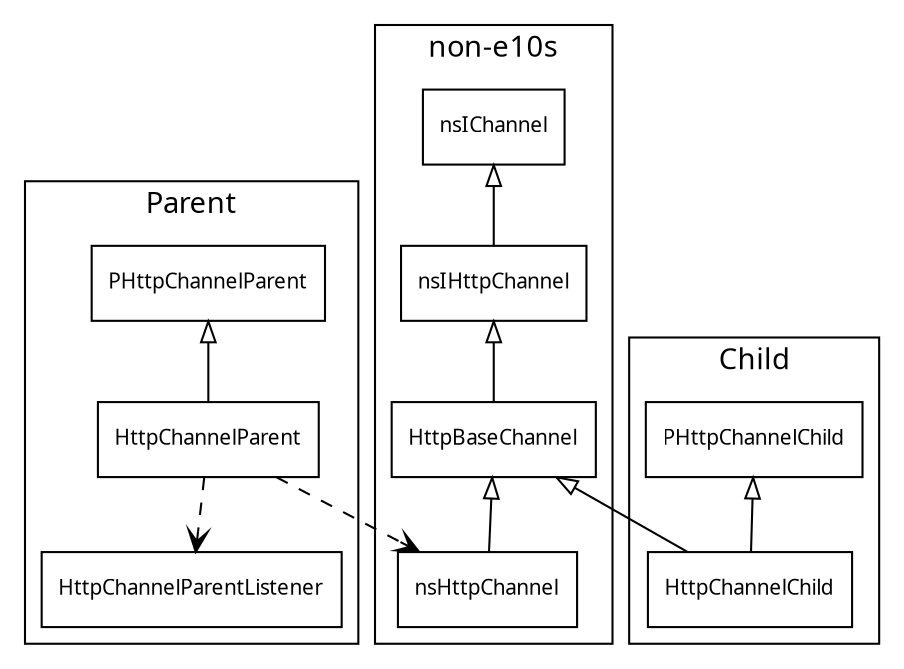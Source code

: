 digraph G {
  rankdir = "TD";
  fontname = "Sans-Serif";
  splines = spline;

  node [shape=box, fontname="Sans-Serif", fontsize=10];
  edge[dir=back, arrowtail=empty]

  subgraph cluster_parent {
    label = "Parent";
    PHttpChannelParent -> HttpChannelParent;
    edge[dir=forward, style=dashed, arrowhead=open]
    HttpChannelParent -> HttpChannelParentListener;
  }

  subgraph cluster_none10s {
      label = "non-e10s";

  nsIChannel -> nsIHttpChannel;
  nsIHttpChannel -> HttpBaseChannel;
  HttpBaseChannel -> nsHttpChannel;
  }

  subgraph cluster_child {
    label = "Child";
    PHttpChannelChild -> HttpChannelChild;
  }
  HttpBaseChannel -> HttpChannelChild;

  edge[dir=forward, style=dashed, arrowhead=open]

  HttpChannelParent -> nsHttpChannel;
}
